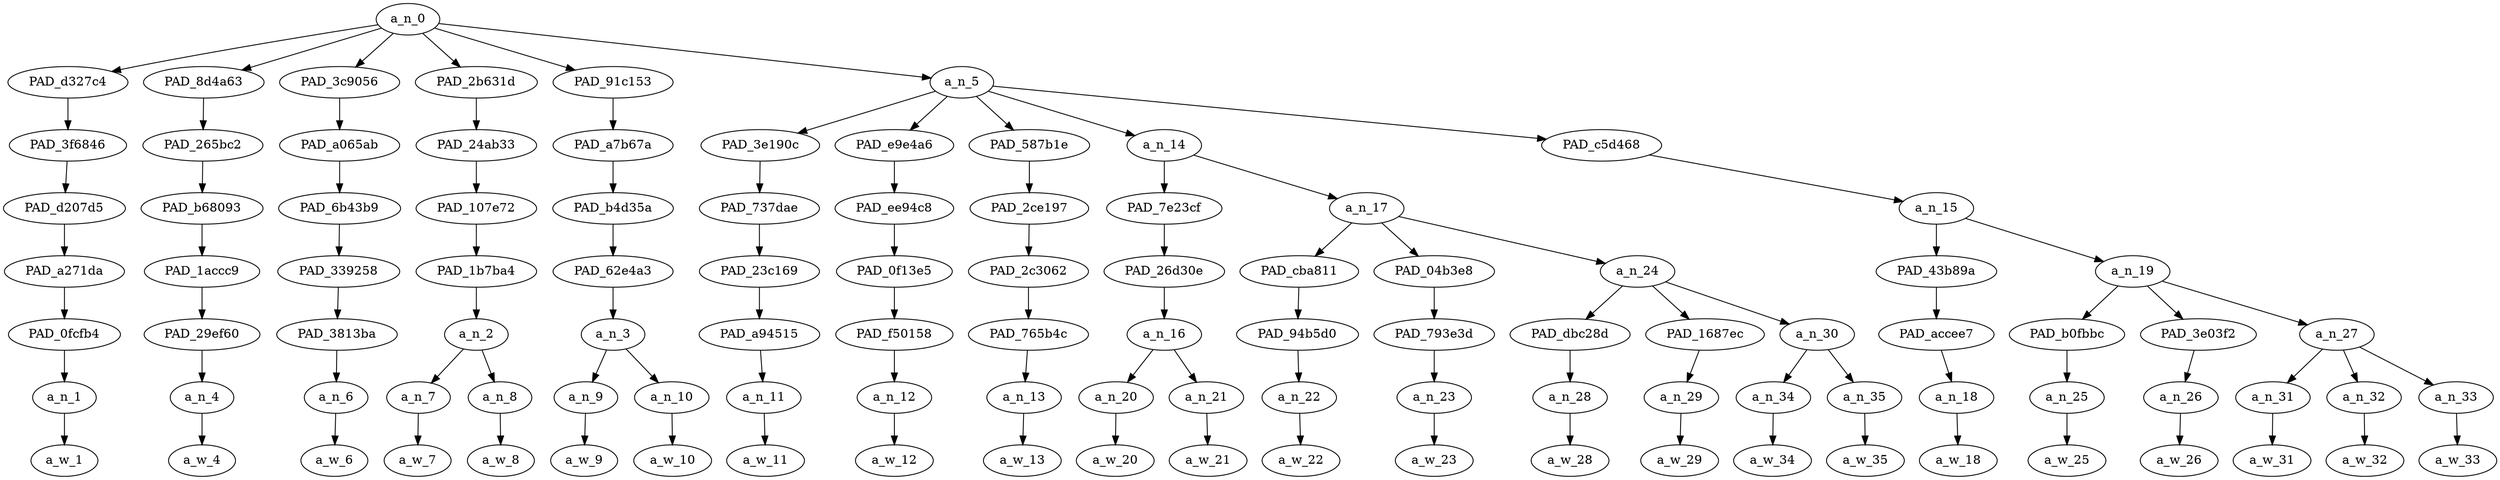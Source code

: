 strict digraph "" {
	a_n_0	[div_dir=-1,
		index=0,
		level=7,
		pos="7.170370370370371,7!",
		text_span="[0, 1, 2, 3, 4, 5, 6, 7, 8, 9, 10, 11, 12, 13, 14, 15, 16, 17, 18, 19, 20, 21, 22, 23]",
		value=1.00000000];
	PAD_d327c4	[div_dir=-1,
		index=0,
		level=6,
		pos="0.0,6!",
		text_span="[0]",
		value=0.03639853];
	a_n_0 -> PAD_d327c4;
	PAD_8d4a63	[div_dir=-1,
		index=3,
		level=6,
		pos="5.0,6!",
		text_span="[5]",
		value=0.02286299];
	a_n_0 -> PAD_8d4a63;
	PAD_3c9056	[div_dir=-1,
		index=5,
		level=6,
		pos="23.0,6!",
		text_span="[23]",
		value=0.04000422];
	a_n_0 -> PAD_3c9056;
	PAD_2b631d	[div_dir=-1,
		index=1,
		level=6,
		pos="1.5,6!",
		text_span="[1, 2]",
		value=0.05279976];
	a_n_0 -> PAD_2b631d;
	PAD_91c153	[div_dir=-1,
		index=2,
		level=6,
		pos="3.5,6!",
		text_span="[3, 4]",
		value=0.10546176];
	a_n_0 -> PAD_91c153;
	a_n_5	[div_dir=-1,
		index=4,
		level=6,
		pos="10.022222222222222,6!",
		text_span="[6, 7, 8, 9, 10, 11, 12, 13, 14, 15, 16, 17, 18, 19, 20, 21, 22]",
		value=0.74236586];
	a_n_0 -> a_n_5;
	PAD_3f6846	[div_dir=-1,
		index=0,
		level=5,
		pos="0.0,5!",
		text_span="[0]",
		value=0.03639853];
	PAD_d327c4 -> PAD_3f6846;
	PAD_d207d5	[div_dir=-1,
		index=0,
		level=4,
		pos="0.0,4!",
		text_span="[0]",
		value=0.03639853];
	PAD_3f6846 -> PAD_d207d5;
	PAD_a271da	[div_dir=-1,
		index=0,
		level=3,
		pos="0.0,3!",
		text_span="[0]",
		value=0.03639853];
	PAD_d207d5 -> PAD_a271da;
	PAD_0fcfb4	[div_dir=-1,
		index=0,
		level=2,
		pos="0.0,2!",
		text_span="[0]",
		value=0.03639853];
	PAD_a271da -> PAD_0fcfb4;
	a_n_1	[div_dir=-1,
		index=0,
		level=1,
		pos="0.0,1!",
		text_span="[0]",
		value=0.03639853];
	PAD_0fcfb4 -> a_n_1;
	a_w_1	[div_dir=0,
		index=0,
		level=0,
		pos="0,0!",
		text_span="[0]",
		value=p];
	a_n_1 -> a_w_1;
	PAD_265bc2	[div_dir=-1,
		index=3,
		level=5,
		pos="5.0,5!",
		text_span="[5]",
		value=0.02286299];
	PAD_8d4a63 -> PAD_265bc2;
	PAD_b68093	[div_dir=-1,
		index=3,
		level=4,
		pos="5.0,4!",
		text_span="[5]",
		value=0.02286299];
	PAD_265bc2 -> PAD_b68093;
	PAD_1accc9	[div_dir=-1,
		index=3,
		level=3,
		pos="5.0,3!",
		text_span="[5]",
		value=0.02286299];
	PAD_b68093 -> PAD_1accc9;
	PAD_29ef60	[div_dir=-1,
		index=3,
		level=2,
		pos="5.0,2!",
		text_span="[5]",
		value=0.02286299];
	PAD_1accc9 -> PAD_29ef60;
	a_n_4	[div_dir=-1,
		index=5,
		level=1,
		pos="5.0,1!",
		text_span="[5]",
		value=0.02286299];
	PAD_29ef60 -> a_n_4;
	a_w_4	[div_dir=0,
		index=5,
		level=0,
		pos="5,0!",
		text_span="[5]",
		value=only];
	a_n_4 -> a_w_4;
	PAD_a065ab	[div_dir=-1,
		index=9,
		level=5,
		pos="23.0,5!",
		text_span="[23]",
		value=0.04000422];
	PAD_3c9056 -> PAD_a065ab;
	PAD_6b43b9	[div_dir=-1,
		index=10,
		level=4,
		pos="23.0,4!",
		text_span="[23]",
		value=0.04000422];
	PAD_a065ab -> PAD_6b43b9;
	PAD_339258	[div_dir=-1,
		index=13,
		level=3,
		pos="23.0,3!",
		text_span="[23]",
		value=0.04000422];
	PAD_6b43b9 -> PAD_339258;
	PAD_3813ba	[div_dir=-1,
		index=17,
		level=2,
		pos="23.0,2!",
		text_span="[23]",
		value=0.04000422];
	PAD_339258 -> PAD_3813ba;
	a_n_6	[div_dir=-1,
		index=23,
		level=1,
		pos="23.0,1!",
		text_span="[23]",
		value=0.04000422];
	PAD_3813ba -> a_n_6;
	a_w_6	[div_dir=0,
		index=23,
		level=0,
		pos="23,0!",
		text_span="[23]",
		value=😂];
	a_n_6 -> a_w_6;
	PAD_24ab33	[div_dir=-1,
		index=1,
		level=5,
		pos="1.5,5!",
		text_span="[1, 2]",
		value=0.05279976];
	PAD_2b631d -> PAD_24ab33;
	PAD_107e72	[div_dir=-1,
		index=1,
		level=4,
		pos="1.5,4!",
		text_span="[1, 2]",
		value=0.05279976];
	PAD_24ab33 -> PAD_107e72;
	PAD_1b7ba4	[div_dir=-1,
		index=1,
		level=3,
		pos="1.5,3!",
		text_span="[1, 2]",
		value=0.05279976];
	PAD_107e72 -> PAD_1b7ba4;
	a_n_2	[div_dir=-1,
		index=1,
		level=2,
		pos="1.5,2!",
		text_span="[1, 2]",
		value=0.05279976];
	PAD_1b7ba4 -> a_n_2;
	a_n_7	[div_dir=-1,
		index=1,
		level=1,
		pos="1.0,1!",
		text_span="[1]",
		value=0.02156209];
	a_n_2 -> a_n_7;
	a_n_8	[div_dir=-1,
		index=2,
		level=1,
		pos="2.0,1!",
		text_span="[2]",
		value=0.03102224];
	a_n_2 -> a_n_8;
	a_w_7	[div_dir=0,
		index=1,
		level=0,
		pos="1,0!",
		text_span="[1]",
		value=at];
	a_n_7 -> a_w_7;
	a_w_8	[div_dir=0,
		index=2,
		level=0,
		pos="2,0!",
		text_span="[2]",
		value=least];
	a_n_8 -> a_w_8;
	PAD_a7b67a	[div_dir=-1,
		index=2,
		level=5,
		pos="3.5,5!",
		text_span="[3, 4]",
		value=0.10546176];
	PAD_91c153 -> PAD_a7b67a;
	PAD_b4d35a	[div_dir=-1,
		index=2,
		level=4,
		pos="3.5,4!",
		text_span="[3, 4]",
		value=0.10546176];
	PAD_a7b67a -> PAD_b4d35a;
	PAD_62e4a3	[div_dir=-1,
		index=2,
		level=3,
		pos="3.5,3!",
		text_span="[3, 4]",
		value=0.10546176];
	PAD_b4d35a -> PAD_62e4a3;
	a_n_3	[div_dir=-1,
		index=2,
		level=2,
		pos="3.5,2!",
		text_span="[3, 4]",
		value=0.10546176];
	PAD_62e4a3 -> a_n_3;
	a_n_9	[div_dir=1,
		index=3,
		level=1,
		pos="3.0,1!",
		text_span="[3]",
		value=0.03857405];
	a_n_3 -> a_n_9;
	a_n_10	[div_dir=-1,
		index=4,
		level=1,
		pos="4.0,1!",
		text_span="[4]",
		value=0.06680228];
	a_n_3 -> a_n_10;
	a_w_9	[div_dir=0,
		index=3,
		level=0,
		pos="3,0!",
		text_span="[3]",
		value=harvey];
	a_n_9 -> a_w_9;
	a_w_10	[div_dir=0,
		index=4,
		level=0,
		pos="4,0!",
		text_span="[4]",
		value=weinstein];
	a_n_10 -> a_w_10;
	PAD_3e190c	[div_dir=-1,
		index=4,
		level=5,
		pos="6.0,5!",
		text_span="[6]",
		value=0.06023347];
	a_n_5 -> PAD_3e190c;
	PAD_e9e4a6	[div_dir=1,
		index=5,
		level=5,
		pos="7.0,5!",
		text_span="[7]",
		value=0.02134928];
	a_n_5 -> PAD_e9e4a6;
	PAD_587b1e	[div_dir=-1,
		index=6,
		level=5,
		pos="8.0,5!",
		text_span="[8]",
		value=0.05673767];
	a_n_5 -> PAD_587b1e;
	a_n_14	[div_dir=1,
		index=7,
		level=5,
		pos="10.944444444444443,5!",
		text_span="[9, 10, 11, 12, 13, 14, 15, 16]",
		value=0.44673967];
	a_n_5 -> a_n_14;
	PAD_c5d468	[div_dir=-1,
		index=8,
		level=5,
		pos="18.166666666666664,5!",
		text_span="[17, 18, 19, 20, 21, 22]",
		value=0.15729630];
	a_n_5 -> PAD_c5d468;
	PAD_737dae	[div_dir=-1,
		index=4,
		level=4,
		pos="6.0,4!",
		text_span="[6]",
		value=0.06023347];
	PAD_3e190c -> PAD_737dae;
	PAD_23c169	[div_dir=-1,
		index=4,
		level=3,
		pos="6.0,3!",
		text_span="[6]",
		value=0.06023347];
	PAD_737dae -> PAD_23c169;
	PAD_a94515	[div_dir=-1,
		index=4,
		level=2,
		pos="6.0,2!",
		text_span="[6]",
		value=0.06023347];
	PAD_23c169 -> PAD_a94515;
	a_n_11	[div_dir=-1,
		index=6,
		level=1,
		pos="6.0,1!",
		text_span="[6]",
		value=0.06023347];
	PAD_a94515 -> a_n_11;
	a_w_11	[div_dir=0,
		index=6,
		level=0,
		pos="6,0!",
		text_span="[6]",
		value=raped];
	a_n_11 -> a_w_11;
	PAD_ee94c8	[div_dir=1,
		index=5,
		level=4,
		pos="7.0,4!",
		text_span="[7]",
		value=0.02134928];
	PAD_e9e4a6 -> PAD_ee94c8;
	PAD_0f13e5	[div_dir=1,
		index=5,
		level=3,
		pos="7.0,3!",
		text_span="[7]",
		value=0.02134928];
	PAD_ee94c8 -> PAD_0f13e5;
	PAD_f50158	[div_dir=1,
		index=5,
		level=2,
		pos="7.0,2!",
		text_span="[7]",
		value=0.02134928];
	PAD_0f13e5 -> PAD_f50158;
	a_n_12	[div_dir=1,
		index=7,
		level=1,
		pos="7.0,1!",
		text_span="[7]",
		value=0.02134928];
	PAD_f50158 -> a_n_12;
	a_w_12	[div_dir=0,
		index=7,
		level=0,
		pos="7,0!",
		text_span="[7]",
		value=and];
	a_n_12 -> a_w_12;
	PAD_2ce197	[div_dir=-1,
		index=6,
		level=4,
		pos="8.0,4!",
		text_span="[8]",
		value=0.05673767];
	PAD_587b1e -> PAD_2ce197;
	PAD_2c3062	[div_dir=-1,
		index=6,
		level=3,
		pos="8.0,3!",
		text_span="[8]",
		value=0.05673767];
	PAD_2ce197 -> PAD_2c3062;
	PAD_765b4c	[div_dir=-1,
		index=6,
		level=2,
		pos="8.0,2!",
		text_span="[8]",
		value=0.05673767];
	PAD_2c3062 -> PAD_765b4c;
	a_n_13	[div_dir=-1,
		index=8,
		level=1,
		pos="8.0,1!",
		text_span="[8]",
		value=0.05673767];
	PAD_765b4c -> a_n_13;
	a_w_13	[div_dir=0,
		index=8,
		level=0,
		pos="8,0!",
		text_span="[8]",
		value=assaulted];
	a_n_13 -> a_w_13;
	PAD_7e23cf	[div_dir=1,
		index=7,
		level=4,
		pos="9.5,4!",
		text_span="[9, 10]",
		value=0.20418124];
	a_n_14 -> PAD_7e23cf;
	a_n_17	[div_dir=1,
		index=8,
		level=4,
		pos="12.388888888888888,4!",
		text_span="[11, 12, 13, 14, 15, 16]",
		value=0.24243725];
	a_n_14 -> a_n_17;
	PAD_26d30e	[div_dir=1,
		index=7,
		level=3,
		pos="9.5,3!",
		text_span="[9, 10]",
		value=0.20418124];
	PAD_7e23cf -> PAD_26d30e;
	a_n_16	[div_dir=1,
		index=7,
		level=2,
		pos="9.5,2!",
		text_span="[9, 10]",
		value=0.20418124];
	PAD_26d30e -> a_n_16;
	a_n_20	[div_dir=-1,
		index=9,
		level=1,
		pos="9.0,1!",
		text_span="[9]",
		value=0.02307589];
	a_n_16 -> a_n_20;
	a_n_21	[div_dir=1,
		index=10,
		level=1,
		pos="10.0,1!",
		text_span="[10]",
		value=0.18100945];
	a_n_16 -> a_n_21;
	a_w_20	[div_dir=0,
		index=9,
		level=0,
		pos="9,0!",
		text_span="[9]",
		value=the];
	a_n_20 -> a_w_20;
	a_w_21	[div_dir=0,
		index=10,
		level=0,
		pos="10,0!",
		text_span="[10]",
		value=gentiles];
	a_n_21 -> a_w_21;
	PAD_cba811	[div_dir=1,
		index=8,
		level=3,
		pos="11.0,3!",
		text_span="[11]",
		value=0.02266234];
	a_n_17 -> PAD_cba811;
	PAD_04b3e8	[div_dir=1,
		index=9,
		level=3,
		pos="12.0,3!",
		text_span="[12]",
		value=0.04390936];
	a_n_17 -> PAD_04b3e8;
	a_n_24	[div_dir=1,
		index=10,
		level=3,
		pos="14.166666666666666,3!",
		text_span="[13, 14, 15, 16]",
		value=0.17578173];
	a_n_17 -> a_n_24;
	PAD_94b5d0	[div_dir=1,
		index=8,
		level=2,
		pos="11.0,2!",
		text_span="[11]",
		value=0.02266234];
	PAD_cba811 -> PAD_94b5d0;
	a_n_22	[div_dir=1,
		index=11,
		level=1,
		pos="11.0,1!",
		text_span="[11]",
		value=0.02266234];
	PAD_94b5d0 -> a_n_22;
	a_w_22	[div_dir=0,
		index=11,
		level=0,
		pos="11,0!",
		text_span="[11]",
		value=not];
	a_n_22 -> a_w_22;
	PAD_793e3d	[div_dir=1,
		index=9,
		level=2,
		pos="12.0,2!",
		text_span="[12]",
		value=0.04390936];
	PAD_04b3e8 -> PAD_793e3d;
	a_n_23	[div_dir=1,
		index=12,
		level=1,
		pos="12.0,1!",
		text_span="[12]",
		value=0.04390936];
	PAD_793e3d -> a_n_23;
	a_w_23	[div_dir=0,
		index=12,
		level=0,
		pos="12,0!",
		text_span="[12]",
		value=angelina];
	a_n_23 -> a_w_23;
	PAD_dbc28d	[div_dir=1,
		index=10,
		level=2,
		pos="13.0,2!",
		text_span="[13]",
		value=0.04601848];
	a_n_24 -> PAD_dbc28d;
	PAD_1687ec	[div_dir=-1,
		index=11,
		level=2,
		pos="14.0,2!",
		text_span="[14]",
		value=0.01682734];
	a_n_24 -> PAD_1687ec;
	a_n_30	[div_dir=1,
		index=12,
		level=2,
		pos="15.5,2!",
		text_span="[15, 16]",
		value=0.11285648];
	a_n_24 -> a_n_30;
	a_n_28	[div_dir=1,
		index=13,
		level=1,
		pos="13.0,1!",
		text_span="[13]",
		value=0.04601848];
	PAD_dbc28d -> a_n_28;
	a_w_28	[div_dir=0,
		index=13,
		level=0,
		pos="13,0!",
		text_span="[13]",
		value=jolie];
	a_n_28 -> a_w_28;
	a_n_29	[div_dir=-1,
		index=14,
		level=1,
		pos="14.0,1!",
		text_span="[14]",
		value=0.01682734];
	PAD_1687ec -> a_n_29;
	a_w_29	[div_dir=0,
		index=14,
		level=0,
		pos="14,0!",
		text_span="[14]",
		value=or];
	a_n_29 -> a_w_29;
	a_n_34	[div_dir=1,
		index=15,
		level=1,
		pos="15.0,1!",
		text_span="[15]",
		value=0.06210621];
	a_n_30 -> a_n_34;
	a_n_35	[div_dir=1,
		index=16,
		level=1,
		pos="16.0,1!",
		text_span="[16]",
		value=0.05069289];
	a_n_30 -> a_n_35;
	a_w_34	[div_dir=0,
		index=15,
		level=0,
		pos="15,0!",
		text_span="[15]",
		value=gwyneth];
	a_n_34 -> a_w_34;
	a_w_35	[div_dir=0,
		index=16,
		level=0,
		pos="16,0!",
		text_span="[16]",
		value=paltrow];
	a_n_35 -> a_w_35;
	a_n_15	[div_dir=-1,
		index=9,
		level=4,
		pos="18.166666666666664,4!",
		text_span="[17, 18, 19, 20, 21, 22]",
		value=0.15729630];
	PAD_c5d468 -> a_n_15;
	PAD_43b89a	[div_dir=-1,
		index=11,
		level=3,
		pos="17.0,3!",
		text_span="[17]",
		value=0.01635536];
	a_n_15 -> PAD_43b89a;
	a_n_19	[div_dir=-1,
		index=12,
		level=3,
		pos="19.333333333333332,3!",
		text_span="[18, 19, 20, 21, 22]",
		value=0.14074901];
	a_n_15 -> a_n_19;
	PAD_accee7	[div_dir=-1,
		index=13,
		level=2,
		pos="17.0,2!",
		text_span="[17]",
		value=0.01635536];
	PAD_43b89a -> PAD_accee7;
	a_n_18	[div_dir=-1,
		index=17,
		level=1,
		pos="17.0,1!",
		text_span="[17]",
		value=0.01635536];
	PAD_accee7 -> a_n_18;
	a_w_18	[div_dir=0,
		index=17,
		level=0,
		pos="17,0!",
		text_span="[17]",
		value=so];
	a_n_18 -> a_w_18;
	PAD_b0fbbc	[div_dir=-1,
		index=14,
		level=2,
		pos="18.0,2!",
		text_span="[18]",
		value=0.01710769];
	a_n_19 -> PAD_b0fbbc;
	PAD_3e03f2	[div_dir=1,
		index=15,
		level=2,
		pos="19.0,2!",
		text_span="[19]",
		value=0.01737745];
	a_n_19 -> PAD_3e03f2;
	a_n_27	[div_dir=-1,
		index=16,
		level=2,
		pos="21.0,2!",
		text_span="[20, 21, 22]",
		value=0.10608180];
	a_n_19 -> a_n_27;
	a_n_25	[div_dir=-1,
		index=18,
		level=1,
		pos="18.0,1!",
		text_span="[18]",
		value=0.01710769];
	PAD_b0fbbc -> a_n_25;
	a_w_25	[div_dir=0,
		index=18,
		level=0,
		pos="18,0!",
		text_span="[18]",
		value=he];
	a_n_25 -> a_w_25;
	a_n_26	[div_dir=1,
		index=19,
		level=1,
		pos="19.0,1!",
		text_span="[19]",
		value=0.01737745];
	PAD_3e03f2 -> a_n_26;
	a_w_26	[div_dir=0,
		index=19,
		level=0,
		pos="19,0!",
		text_span="[19]",
		value=still];
	a_n_26 -> a_w_26;
	a_n_31	[div_dir=-1,
		index=20,
		level=1,
		pos="20.0,1!",
		text_span="[20]",
		value=0.01652322];
	a_n_27 -> a_n_31;
	a_n_32	[div_dir=1,
		index=21,
		level=1,
		pos="21.0,1!",
		text_span="[21]",
		value=0.02609862];
	a_n_27 -> a_n_32;
	a_n_33	[div_dir=-1,
		index=22,
		level=1,
		pos="22.0,1!",
		text_span="[22]",
		value=0.06322514];
	a_n_27 -> a_n_33;
	a_w_31	[div_dir=0,
		index=20,
		level=0,
		pos="20,0!",
		text_span="[20]",
		value=a];
	a_n_31 -> a_w_31;
	a_w_32	[div_dir=0,
		index=21,
		level=0,
		pos="21,0!",
		text_span="[21]",
		value=good];
	a_n_32 -> a_w_32;
	a_w_33	[div_dir=0,
		index=22,
		level=0,
		pos="22,0!",
		text_span="[22]",
		value=jew];
	a_n_33 -> a_w_33;
}
